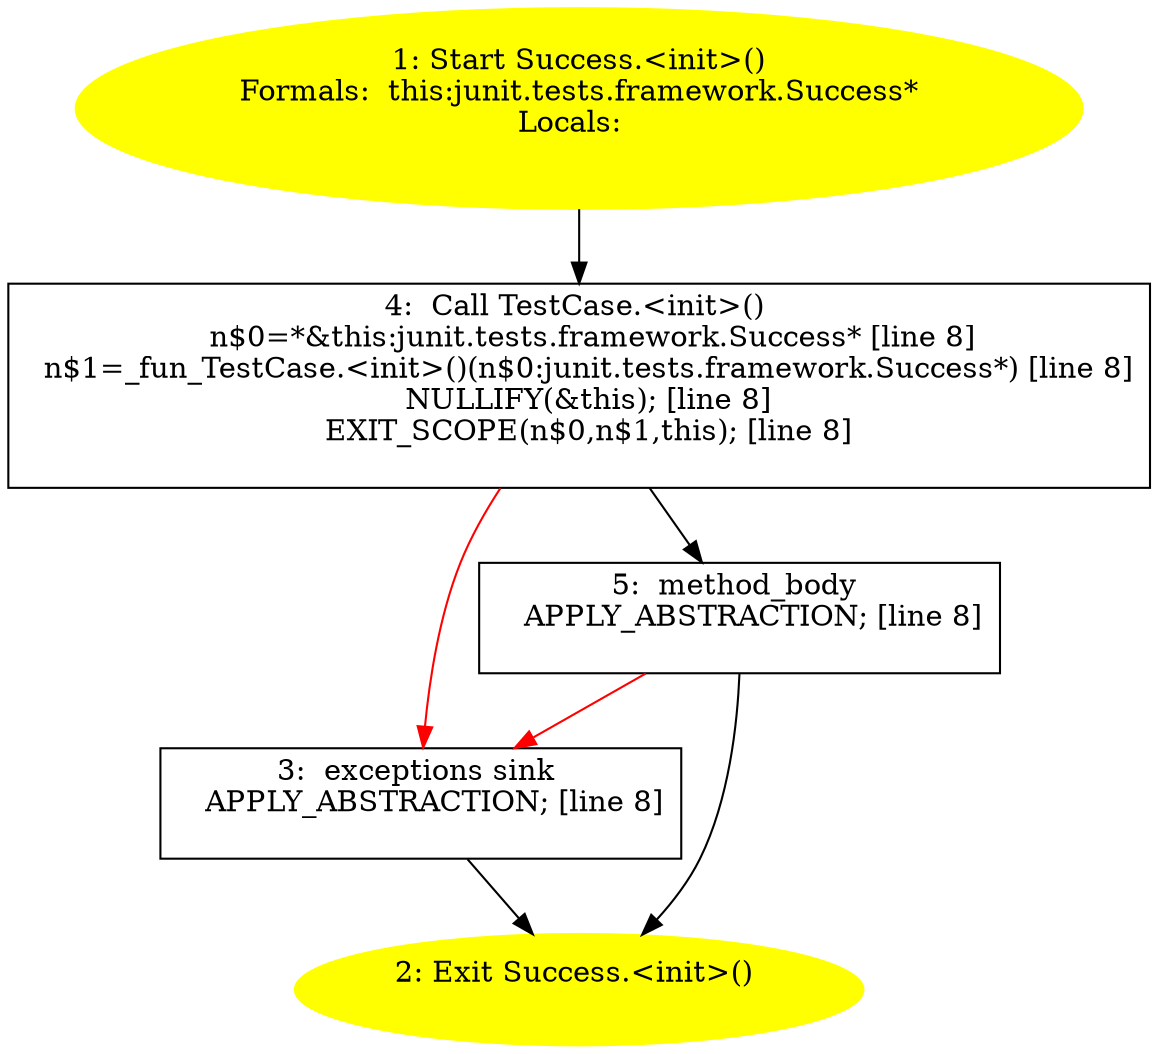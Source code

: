 /* @generated */
digraph cfg {
"junit.tests.framework.Success.<init>().c83c3c3ebc3ea1c01e84f3e5e8c92a3b_1" [label="1: Start Success.<init>()\nFormals:  this:junit.tests.framework.Success*\nLocals:  \n  " color=yellow style=filled]
	

	 "junit.tests.framework.Success.<init>().c83c3c3ebc3ea1c01e84f3e5e8c92a3b_1" -> "junit.tests.framework.Success.<init>().c83c3c3ebc3ea1c01e84f3e5e8c92a3b_4" ;
"junit.tests.framework.Success.<init>().c83c3c3ebc3ea1c01e84f3e5e8c92a3b_2" [label="2: Exit Success.<init>() \n  " color=yellow style=filled]
	

"junit.tests.framework.Success.<init>().c83c3c3ebc3ea1c01e84f3e5e8c92a3b_3" [label="3:  exceptions sink \n   APPLY_ABSTRACTION; [line 8]\n " shape="box"]
	

	 "junit.tests.framework.Success.<init>().c83c3c3ebc3ea1c01e84f3e5e8c92a3b_3" -> "junit.tests.framework.Success.<init>().c83c3c3ebc3ea1c01e84f3e5e8c92a3b_2" ;
"junit.tests.framework.Success.<init>().c83c3c3ebc3ea1c01e84f3e5e8c92a3b_4" [label="4:  Call TestCase.<init>() \n   n$0=*&this:junit.tests.framework.Success* [line 8]\n  n$1=_fun_TestCase.<init>()(n$0:junit.tests.framework.Success*) [line 8]\n  NULLIFY(&this); [line 8]\n  EXIT_SCOPE(n$0,n$1,this); [line 8]\n " shape="box"]
	

	 "junit.tests.framework.Success.<init>().c83c3c3ebc3ea1c01e84f3e5e8c92a3b_4" -> "junit.tests.framework.Success.<init>().c83c3c3ebc3ea1c01e84f3e5e8c92a3b_5" ;
	 "junit.tests.framework.Success.<init>().c83c3c3ebc3ea1c01e84f3e5e8c92a3b_4" -> "junit.tests.framework.Success.<init>().c83c3c3ebc3ea1c01e84f3e5e8c92a3b_3" [color="red" ];
"junit.tests.framework.Success.<init>().c83c3c3ebc3ea1c01e84f3e5e8c92a3b_5" [label="5:  method_body \n   APPLY_ABSTRACTION; [line 8]\n " shape="box"]
	

	 "junit.tests.framework.Success.<init>().c83c3c3ebc3ea1c01e84f3e5e8c92a3b_5" -> "junit.tests.framework.Success.<init>().c83c3c3ebc3ea1c01e84f3e5e8c92a3b_2" ;
	 "junit.tests.framework.Success.<init>().c83c3c3ebc3ea1c01e84f3e5e8c92a3b_5" -> "junit.tests.framework.Success.<init>().c83c3c3ebc3ea1c01e84f3e5e8c92a3b_3" [color="red" ];
}
